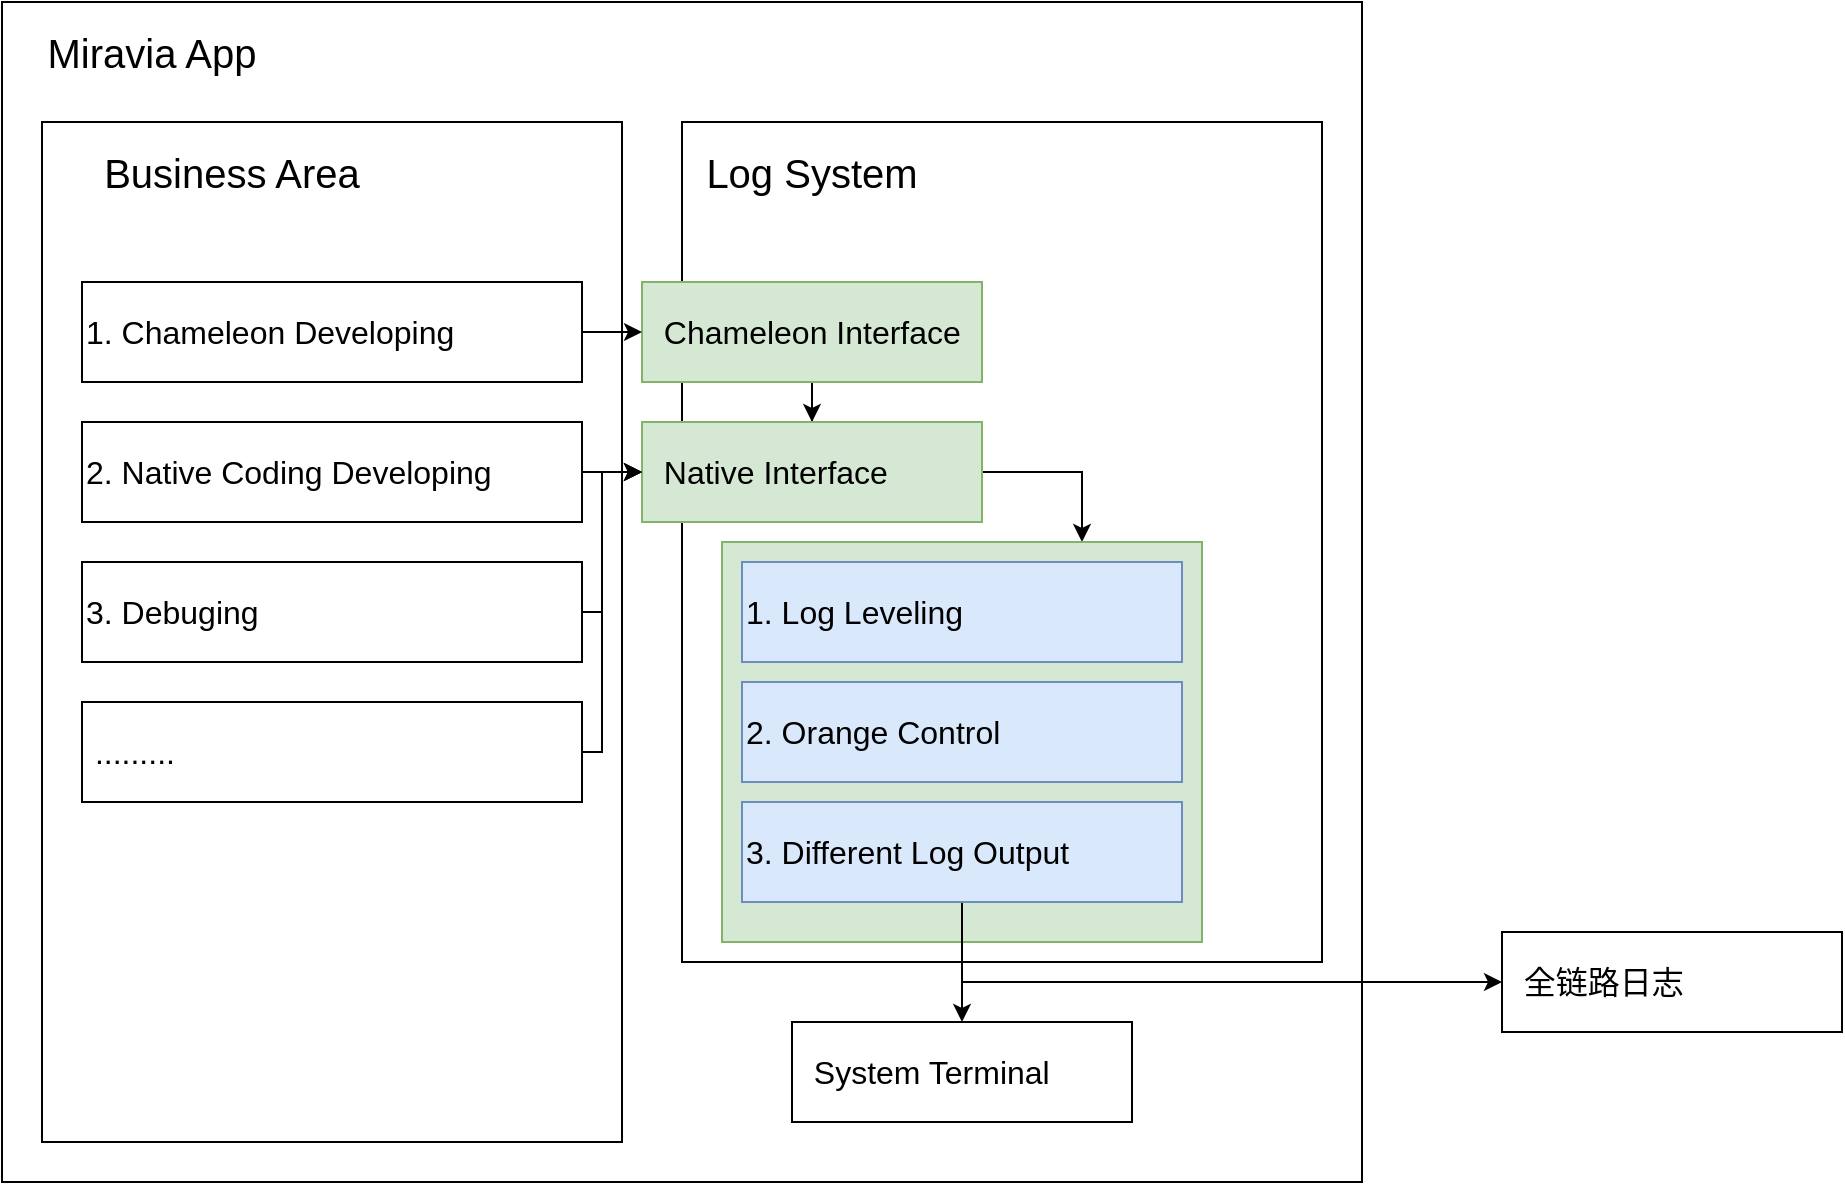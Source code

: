 <mxfile version="21.6.6" type="github">
  <diagram name="Page-1" id="_tHQY5iwx0Lg_tgGtzUp">
    <mxGraphModel dx="1194" dy="679" grid="1" gridSize="10" guides="1" tooltips="1" connect="1" arrows="1" fold="1" page="1" pageScale="1" pageWidth="850" pageHeight="1100" math="0" shadow="0">
      <root>
        <mxCell id="0" />
        <mxCell id="1" parent="0" />
        <mxCell id="HJjArt5ALG9JVLSgc6TU-1" value="" style="rounded=0;whiteSpace=wrap;html=1;" vertex="1" parent="1">
          <mxGeometry x="20" y="170" width="680" height="590" as="geometry" />
        </mxCell>
        <mxCell id="HJjArt5ALG9JVLSgc6TU-2" value="" style="rounded=0;whiteSpace=wrap;html=1;" vertex="1" parent="1">
          <mxGeometry x="360" y="230" width="320" height="420" as="geometry" />
        </mxCell>
        <mxCell id="HJjArt5ALG9JVLSgc6TU-3" value="Miravia App" style="text;html=1;strokeColor=none;fillColor=none;align=center;verticalAlign=middle;whiteSpace=wrap;rounded=0;fontSize=20;" vertex="1" parent="1">
          <mxGeometry x="30" y="170" width="130" height="50" as="geometry" />
        </mxCell>
        <mxCell id="HJjArt5ALG9JVLSgc6TU-4" value="Log System" style="text;html=1;strokeColor=none;fillColor=none;align=center;verticalAlign=middle;whiteSpace=wrap;rounded=0;fontSize=20;" vertex="1" parent="1">
          <mxGeometry x="360" y="230" width="130" height="50" as="geometry" />
        </mxCell>
        <mxCell id="HJjArt5ALG9JVLSgc6TU-6" value="" style="rounded=0;whiteSpace=wrap;html=1;" vertex="1" parent="1">
          <mxGeometry x="40" y="230" width="290" height="510" as="geometry" />
        </mxCell>
        <mxCell id="HJjArt5ALG9JVLSgc6TU-7" value="Business Area" style="text;html=1;strokeColor=none;fillColor=none;align=center;verticalAlign=middle;whiteSpace=wrap;rounded=0;fontSize=20;" vertex="1" parent="1">
          <mxGeometry x="40" y="230" width="190" height="50" as="geometry" />
        </mxCell>
        <mxCell id="HJjArt5ALG9JVLSgc6TU-10" value="" style="edgeStyle=orthogonalEdgeStyle;rounded=0;orthogonalLoop=1;jettySize=auto;html=1;" edge="1" parent="1" source="HJjArt5ALG9JVLSgc6TU-8" target="HJjArt5ALG9JVLSgc6TU-9">
          <mxGeometry relative="1" as="geometry" />
        </mxCell>
        <mxCell id="HJjArt5ALG9JVLSgc6TU-8" value="&lt;font style=&quot;font-size: 16px;&quot;&gt;&amp;nbsp; Chameleon Interface&lt;/font&gt;" style="rounded=0;whiteSpace=wrap;html=1;align=left;fillColor=#d5e8d4;strokeColor=#82b366;" vertex="1" parent="1">
          <mxGeometry x="340" y="310" width="170" height="50" as="geometry" />
        </mxCell>
        <mxCell id="HJjArt5ALG9JVLSgc6TU-31" style="edgeStyle=orthogonalEdgeStyle;rounded=0;orthogonalLoop=1;jettySize=auto;html=1;exitX=1;exitY=0.5;exitDx=0;exitDy=0;entryX=0.75;entryY=0;entryDx=0;entryDy=0;" edge="1" parent="1" source="HJjArt5ALG9JVLSgc6TU-9" target="HJjArt5ALG9JVLSgc6TU-29">
          <mxGeometry relative="1" as="geometry" />
        </mxCell>
        <mxCell id="HJjArt5ALG9JVLSgc6TU-9" value="&lt;font style=&quot;font-size: 16px;&quot;&gt;&amp;nbsp; Native Interface&lt;/font&gt;" style="rounded=0;whiteSpace=wrap;html=1;align=left;fillColor=#d5e8d4;strokeColor=#82b366;" vertex="1" parent="1">
          <mxGeometry x="340" y="380" width="170" height="50" as="geometry" />
        </mxCell>
        <mxCell id="HJjArt5ALG9JVLSgc6TU-15" value="" style="edgeStyle=orthogonalEdgeStyle;rounded=0;orthogonalLoop=1;jettySize=auto;html=1;" edge="1" parent="1" source="HJjArt5ALG9JVLSgc6TU-11" target="HJjArt5ALG9JVLSgc6TU-8">
          <mxGeometry relative="1" as="geometry" />
        </mxCell>
        <mxCell id="HJjArt5ALG9JVLSgc6TU-11" value="&lt;font style=&quot;font-size: 16px;&quot;&gt;1. Chameleon Developing&lt;/font&gt;" style="rounded=0;whiteSpace=wrap;html=1;align=left;" vertex="1" parent="1">
          <mxGeometry x="60" y="310" width="250" height="50" as="geometry" />
        </mxCell>
        <mxCell id="HJjArt5ALG9JVLSgc6TU-16" value="" style="edgeStyle=orthogonalEdgeStyle;rounded=0;orthogonalLoop=1;jettySize=auto;html=1;" edge="1" parent="1" source="HJjArt5ALG9JVLSgc6TU-12" target="HJjArt5ALG9JVLSgc6TU-9">
          <mxGeometry relative="1" as="geometry" />
        </mxCell>
        <mxCell id="HJjArt5ALG9JVLSgc6TU-12" value="&lt;font style=&quot;font-size: 16px;&quot;&gt;2. Native Coding Developing&lt;/font&gt;" style="rounded=0;whiteSpace=wrap;html=1;align=left;" vertex="1" parent="1">
          <mxGeometry x="60" y="380" width="250" height="50" as="geometry" />
        </mxCell>
        <mxCell id="HJjArt5ALG9JVLSgc6TU-17" value="" style="edgeStyle=orthogonalEdgeStyle;rounded=0;orthogonalLoop=1;jettySize=auto;html=1;entryX=0;entryY=0.5;entryDx=0;entryDy=0;" edge="1" parent="1" source="HJjArt5ALG9JVLSgc6TU-13" target="HJjArt5ALG9JVLSgc6TU-9">
          <mxGeometry relative="1" as="geometry">
            <Array as="points">
              <mxPoint x="320" y="475" />
              <mxPoint x="320" y="405" />
            </Array>
          </mxGeometry>
        </mxCell>
        <mxCell id="HJjArt5ALG9JVLSgc6TU-13" value="&lt;font style=&quot;font-size: 16px;&quot;&gt;3. Debuging&lt;/font&gt;" style="rounded=0;whiteSpace=wrap;html=1;align=left;" vertex="1" parent="1">
          <mxGeometry x="60" y="450" width="250" height="50" as="geometry" />
        </mxCell>
        <mxCell id="HJjArt5ALG9JVLSgc6TU-19" value="" style="edgeStyle=orthogonalEdgeStyle;rounded=0;orthogonalLoop=1;jettySize=auto;html=1;entryX=0;entryY=0.5;entryDx=0;entryDy=0;" edge="1" parent="1" source="HJjArt5ALG9JVLSgc6TU-14" target="HJjArt5ALG9JVLSgc6TU-9">
          <mxGeometry relative="1" as="geometry">
            <Array as="points">
              <mxPoint x="320" y="545" />
              <mxPoint x="320" y="405" />
            </Array>
          </mxGeometry>
        </mxCell>
        <mxCell id="HJjArt5ALG9JVLSgc6TU-14" value="&lt;font style=&quot;font-size: 16px;&quot;&gt;&amp;nbsp;.........&lt;/font&gt;" style="rounded=0;whiteSpace=wrap;html=1;align=left;" vertex="1" parent="1">
          <mxGeometry x="60" y="520" width="250" height="50" as="geometry" />
        </mxCell>
        <mxCell id="HJjArt5ALG9JVLSgc6TU-29" value="" style="rounded=0;whiteSpace=wrap;html=1;fillColor=#d5e8d4;strokeColor=#82b366;" vertex="1" parent="1">
          <mxGeometry x="380" y="440" width="240" height="200" as="geometry" />
        </mxCell>
        <mxCell id="HJjArt5ALG9JVLSgc6TU-20" value="&lt;font style=&quot;font-size: 16px;&quot;&gt;1. Log Leveling&lt;/font&gt;" style="rounded=0;whiteSpace=wrap;html=1;align=left;fillColor=#dae8fc;strokeColor=#6c8ebf;" vertex="1" parent="1">
          <mxGeometry x="390" y="450" width="220" height="50" as="geometry" />
        </mxCell>
        <mxCell id="HJjArt5ALG9JVLSgc6TU-21" value="&lt;font style=&quot;font-size: 16px;&quot;&gt;2. Orange Control&lt;/font&gt;" style="rounded=0;whiteSpace=wrap;html=1;align=left;fillColor=#dae8fc;strokeColor=#6c8ebf;" vertex="1" parent="1">
          <mxGeometry x="390" y="510" width="220" height="50" as="geometry" />
        </mxCell>
        <mxCell id="HJjArt5ALG9JVLSgc6TU-26" value="" style="edgeStyle=orthogonalEdgeStyle;rounded=0;orthogonalLoop=1;jettySize=auto;html=1;" edge="1" parent="1" source="HJjArt5ALG9JVLSgc6TU-22" target="HJjArt5ALG9JVLSgc6TU-23">
          <mxGeometry relative="1" as="geometry" />
        </mxCell>
        <mxCell id="HJjArt5ALG9JVLSgc6TU-27" style="edgeStyle=orthogonalEdgeStyle;rounded=0;orthogonalLoop=1;jettySize=auto;html=1;exitX=0.5;exitY=1;exitDx=0;exitDy=0;entryX=0;entryY=0.5;entryDx=0;entryDy=0;" edge="1" parent="1" source="HJjArt5ALG9JVLSgc6TU-22" target="HJjArt5ALG9JVLSgc6TU-24">
          <mxGeometry relative="1" as="geometry">
            <Array as="points">
              <mxPoint x="500" y="660" />
              <mxPoint x="750" y="660" />
            </Array>
          </mxGeometry>
        </mxCell>
        <mxCell id="HJjArt5ALG9JVLSgc6TU-22" value="&lt;font style=&quot;font-size: 16px;&quot;&gt;3. Different Log Output&lt;/font&gt;" style="rounded=0;whiteSpace=wrap;html=1;align=left;fillColor=#dae8fc;strokeColor=#6c8ebf;" vertex="1" parent="1">
          <mxGeometry x="390" y="570" width="220" height="50" as="geometry" />
        </mxCell>
        <mxCell id="HJjArt5ALG9JVLSgc6TU-23" value="&lt;span style=&quot;font-size: 16px;&quot;&gt;&amp;nbsp; System Terminal&lt;/span&gt;" style="rounded=0;whiteSpace=wrap;html=1;align=left;" vertex="1" parent="1">
          <mxGeometry x="415" y="680" width="170" height="50" as="geometry" />
        </mxCell>
        <mxCell id="HJjArt5ALG9JVLSgc6TU-24" value="&lt;span style=&quot;font-size: 16px;&quot;&gt;&amp;nbsp; 全链路日志&lt;/span&gt;" style="rounded=0;whiteSpace=wrap;html=1;align=left;" vertex="1" parent="1">
          <mxGeometry x="770" y="635" width="170" height="50" as="geometry" />
        </mxCell>
      </root>
    </mxGraphModel>
  </diagram>
</mxfile>
